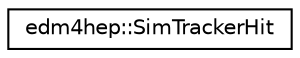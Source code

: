 digraph "Graphical Class Hierarchy"
{
 // LATEX_PDF_SIZE
  edge [fontname="Helvetica",fontsize="10",labelfontname="Helvetica",labelfontsize="10"];
  node [fontname="Helvetica",fontsize="10",shape=record];
  rankdir="LR";
  Node0 [label="edm4hep::SimTrackerHit",height=0.2,width=0.4,color="black", fillcolor="white", style="filled",URL="$classedm4hep_1_1_sim_tracker_hit.html",tooltip="Simulated tracker hit."];
}

